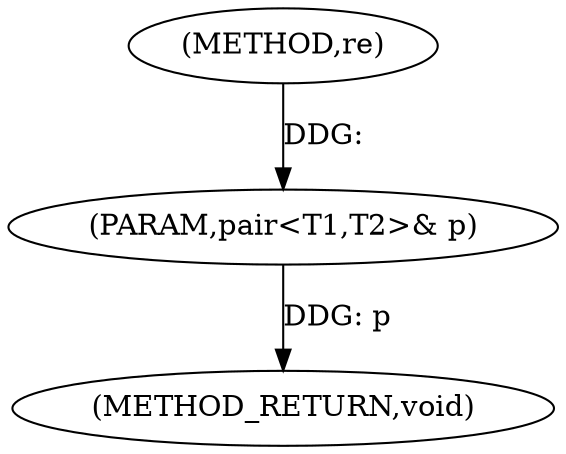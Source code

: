 digraph "re" {  
"1000124" [label = "(METHOD,re)" ]
"1000127" [label = "(METHOD_RETURN,void)" ]
"1000125" [label = "(PARAM,pair<T1,T2>& p)" ]
  "1000125" -> "1000127"  [ label = "DDG: p"] 
  "1000124" -> "1000125"  [ label = "DDG: "] 
}

